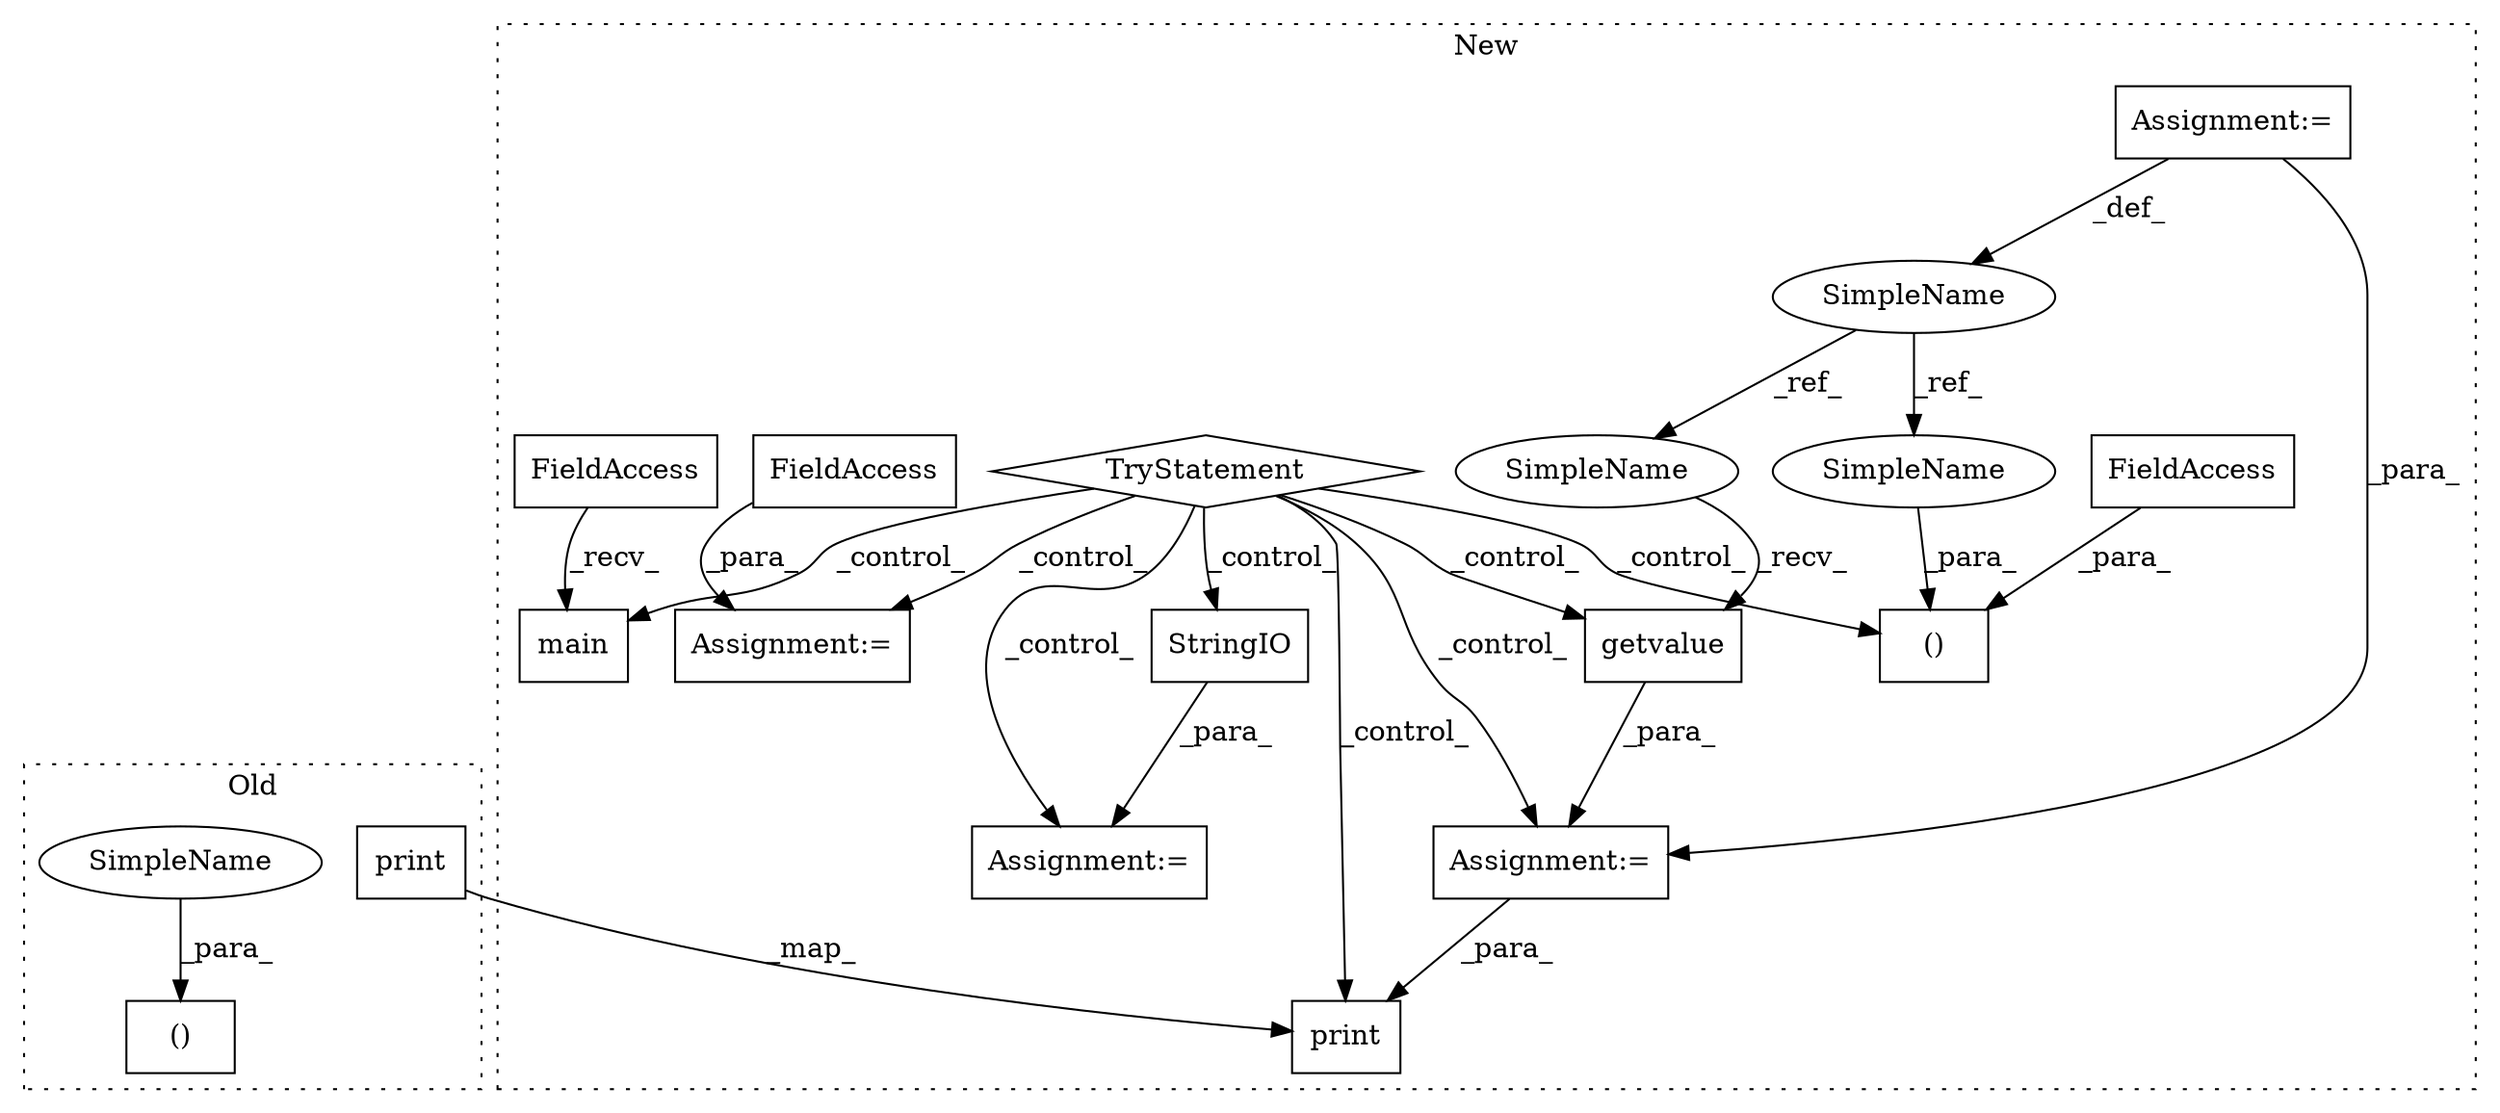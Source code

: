 digraph G {
subgraph cluster0 {
1 [label="()" a="106" s="11561" l="19" shape="box"];
5 [label="print" a="32" s="11603,11612" l="6,1" shape="box"];
17 [label="SimpleName" a="42" s="11577" l="3" shape="ellipse"];
label = "Old";
style="dotted";
}
subgraph cluster1 {
2 [label="getvalue" a="32" s="12463" l="10" shape="box"];
3 [label="Assignment:=" a="7" s="11352" l="8" shape="box"];
4 [label="()" a="106" s="12238" l="31" shape="box"];
6 [label="print" a="32" s="12481,12490" l="6,1" shape="box"];
7 [label="TryStatement" a="54" s="12161" l="4" shape="diamond"];
8 [label="FieldAccess" a="22" s="12259" l="10" shape="box"];
9 [label="main" a="32" s="12382,12410" l="5,1" shape="box"];
10 [label="FieldAccess" a="22" s="12347" l="4" shape="box"];
11 [label="SimpleName" a="42" s="11352" l="8" shape="ellipse"];
12 [label="Assignment:=" a="7" s="12453" l="1" shape="box"];
13 [label="Assignment:=" a="7" s="12212" l="1" shape="box"];
14 [label="FieldAccess" a="22" s="12213" l="10" shape="box"];
15 [label="Assignment:=" a="7" s="12269" l="2" shape="box"];
16 [label="StringIO" a="32" s="12271" l="10" shape="box"];
18 [label="SimpleName" a="42" s="12238" l="8" shape="ellipse"];
19 [label="SimpleName" a="42" s="12454" l="8" shape="ellipse"];
label = "New";
style="dotted";
}
2 -> 12 [label="_para_"];
3 -> 12 [label="_para_"];
3 -> 11 [label="_def_"];
5 -> 6 [label="_map_"];
7 -> 9 [label="_control_"];
7 -> 13 [label="_control_"];
7 -> 12 [label="_control_"];
7 -> 16 [label="_control_"];
7 -> 4 [label="_control_"];
7 -> 15 [label="_control_"];
7 -> 2 [label="_control_"];
7 -> 6 [label="_control_"];
8 -> 4 [label="_para_"];
10 -> 9 [label="_recv_"];
11 -> 19 [label="_ref_"];
11 -> 18 [label="_ref_"];
12 -> 6 [label="_para_"];
14 -> 13 [label="_para_"];
16 -> 15 [label="_para_"];
17 -> 1 [label="_para_"];
18 -> 4 [label="_para_"];
19 -> 2 [label="_recv_"];
}